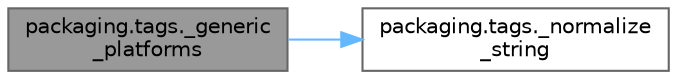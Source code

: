 digraph "packaging.tags._generic_platforms"
{
 // LATEX_PDF_SIZE
  bgcolor="transparent";
  edge [fontname=Helvetica,fontsize=10,labelfontname=Helvetica,labelfontsize=10];
  node [fontname=Helvetica,fontsize=10,shape=box,height=0.2,width=0.4];
  rankdir="LR";
  Node1 [id="Node000001",label="packaging.tags._generic\l_platforms",height=0.2,width=0.4,color="gray40", fillcolor="grey60", style="filled", fontcolor="black",tooltip=" "];
  Node1 -> Node2 [id="edge1_Node000001_Node000002",color="steelblue1",style="solid",tooltip=" "];
  Node2 [id="Node000002",label="packaging.tags._normalize\l_string",height=0.2,width=0.4,color="grey40", fillcolor="white", style="filled",URL="$namespacepackaging_1_1tags.html#ad93330763ea538e20338143777939975",tooltip=" "];
}

